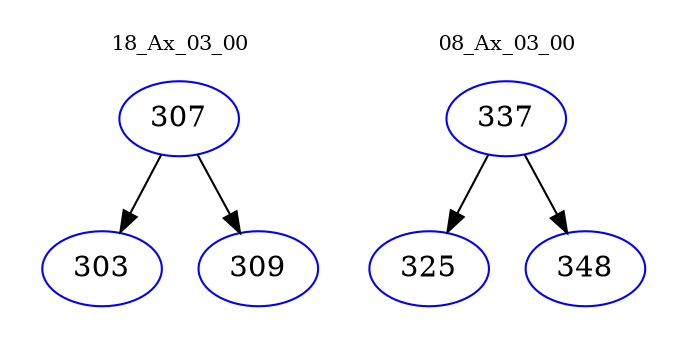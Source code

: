 digraph{
subgraph cluster_0 {
color = white
label = "18_Ax_03_00";
fontsize=10;
T0_307 [label="307", color="blue"]
T0_307 -> T0_303 [color="black"]
T0_303 [label="303", color="blue"]
T0_307 -> T0_309 [color="black"]
T0_309 [label="309", color="blue"]
}
subgraph cluster_1 {
color = white
label = "08_Ax_03_00";
fontsize=10;
T1_337 [label="337", color="blue"]
T1_337 -> T1_325 [color="black"]
T1_325 [label="325", color="blue"]
T1_337 -> T1_348 [color="black"]
T1_348 [label="348", color="blue"]
}
}
